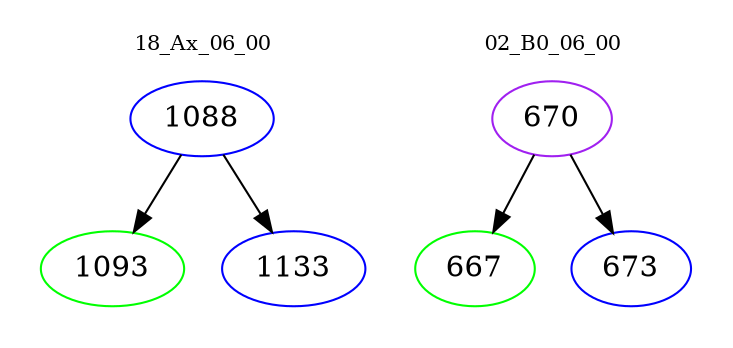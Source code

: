 digraph{
subgraph cluster_0 {
color = white
label = "18_Ax_06_00";
fontsize=10;
T0_1088 [label="1088", color="blue"]
T0_1088 -> T0_1093 [color="black"]
T0_1093 [label="1093", color="green"]
T0_1088 -> T0_1133 [color="black"]
T0_1133 [label="1133", color="blue"]
}
subgraph cluster_1 {
color = white
label = "02_B0_06_00";
fontsize=10;
T1_670 [label="670", color="purple"]
T1_670 -> T1_667 [color="black"]
T1_667 [label="667", color="green"]
T1_670 -> T1_673 [color="black"]
T1_673 [label="673", color="blue"]
}
}

